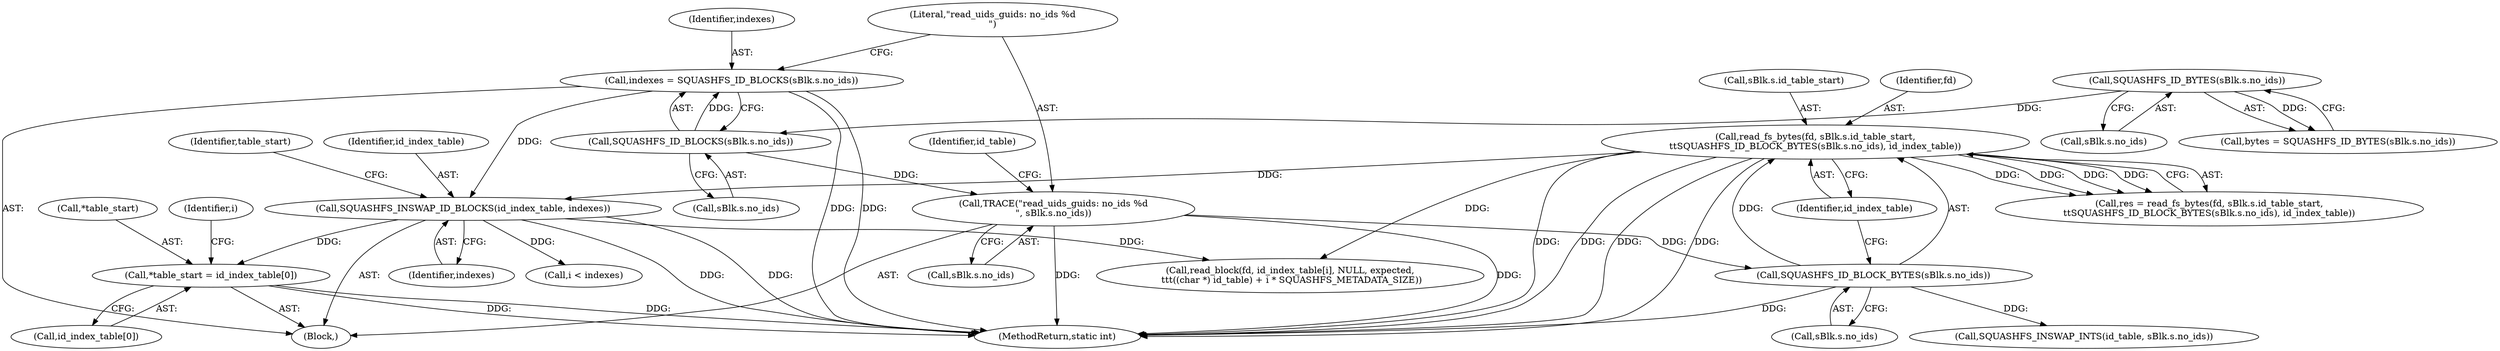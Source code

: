digraph "1_squashfs-tools_f95864afe8833fe3ad782d714b41378e860977b1_3@pointer" {
"1000173" [label="(Call,*table_start = id_index_table[0])"];
"1000170" [label="(Call,SQUASHFS_INSWAP_ID_BLOCKS(id_index_table, indexes))"];
"1000147" [label="(Call,read_fs_bytes(fd, sBlk.s.id_table_start,\n\t\tSQUASHFS_ID_BLOCK_BYTES(sBlk.s.no_ids), id_index_table))"];
"1000154" [label="(Call,SQUASHFS_ID_BLOCK_BYTES(sBlk.s.no_ids))"];
"1000125" [label="(Call,TRACE(\"read_uids_guids: no_ids %d\n\", sBlk.s.no_ids))"];
"1000118" [label="(Call,SQUASHFS_ID_BLOCKS(sBlk.s.no_ids))"];
"1000109" [label="(Call,SQUASHFS_ID_BYTES(sBlk.s.no_ids))"];
"1000116" [label="(Call,indexes = SQUASHFS_ID_BLOCKS(sBlk.s.no_ids))"];
"1000116" [label="(Call,indexes = SQUASHFS_ID_BLOCKS(sBlk.s.no_ids))"];
"1000206" [label="(Call,read_block(fd, id_index_table[i], NULL, expected,\n \t\t\t((char *) id_table) + i * SQUASHFS_METADATA_SIZE))"];
"1000109" [label="(Call,SQUASHFS_ID_BYTES(sBlk.s.no_ids))"];
"1000117" [label="(Identifier,indexes)"];
"1000125" [label="(Call,TRACE(\"read_uids_guids: no_ids %d\n\", sBlk.s.no_ids))"];
"1000145" [label="(Call,res = read_fs_bytes(fd, sBlk.s.id_table_start,\n\t\tSQUASHFS_ID_BLOCK_BYTES(sBlk.s.no_ids), id_index_table))"];
"1000170" [label="(Call,SQUASHFS_INSWAP_ID_BLOCKS(id_index_table, indexes))"];
"1000110" [label="(Call,sBlk.s.no_ids)"];
"1000127" [label="(Call,sBlk.s.no_ids)"];
"1000174" [label="(Call,*table_start)"];
"1000119" [label="(Call,sBlk.s.no_ids)"];
"1000133" [label="(Identifier,id_table)"];
"1000118" [label="(Call,SQUASHFS_ID_BLOCKS(sBlk.s.no_ids))"];
"1000173" [label="(Call,*table_start = id_index_table[0])"];
"1000147" [label="(Call,read_fs_bytes(fd, sBlk.s.id_table_start,\n\t\tSQUASHFS_ID_BLOCK_BYTES(sBlk.s.no_ids), id_index_table))"];
"1000176" [label="(Call,id_index_table[0])"];
"1000149" [label="(Call,sBlk.s.id_table_start)"];
"1000238" [label="(MethodReturn,static int)"];
"1000175" [label="(Identifier,table_start)"];
"1000172" [label="(Identifier,indexes)"];
"1000183" [label="(Call,i < indexes)"];
"1000107" [label="(Call,bytes = SQUASHFS_ID_BYTES(sBlk.s.no_ids))"];
"1000181" [label="(Identifier,i)"];
"1000148" [label="(Identifier,fd)"];
"1000171" [label="(Identifier,id_index_table)"];
"1000155" [label="(Call,sBlk.s.no_ids)"];
"1000103" [label="(Block,)"];
"1000160" [label="(Identifier,id_index_table)"];
"1000154" [label="(Call,SQUASHFS_ID_BLOCK_BYTES(sBlk.s.no_ids))"];
"1000126" [label="(Literal,\"read_uids_guids: no_ids %d\n\")"];
"1000229" [label="(Call,SQUASHFS_INSWAP_INTS(id_table, sBlk.s.no_ids))"];
"1000173" -> "1000103"  [label="AST: "];
"1000173" -> "1000176"  [label="CFG: "];
"1000174" -> "1000173"  [label="AST: "];
"1000176" -> "1000173"  [label="AST: "];
"1000181" -> "1000173"  [label="CFG: "];
"1000173" -> "1000238"  [label="DDG: "];
"1000173" -> "1000238"  [label="DDG: "];
"1000170" -> "1000173"  [label="DDG: "];
"1000170" -> "1000103"  [label="AST: "];
"1000170" -> "1000172"  [label="CFG: "];
"1000171" -> "1000170"  [label="AST: "];
"1000172" -> "1000170"  [label="AST: "];
"1000175" -> "1000170"  [label="CFG: "];
"1000170" -> "1000238"  [label="DDG: "];
"1000170" -> "1000238"  [label="DDG: "];
"1000147" -> "1000170"  [label="DDG: "];
"1000116" -> "1000170"  [label="DDG: "];
"1000170" -> "1000183"  [label="DDG: "];
"1000170" -> "1000206"  [label="DDG: "];
"1000147" -> "1000145"  [label="AST: "];
"1000147" -> "1000160"  [label="CFG: "];
"1000148" -> "1000147"  [label="AST: "];
"1000149" -> "1000147"  [label="AST: "];
"1000154" -> "1000147"  [label="AST: "];
"1000160" -> "1000147"  [label="AST: "];
"1000145" -> "1000147"  [label="CFG: "];
"1000147" -> "1000238"  [label="DDG: "];
"1000147" -> "1000238"  [label="DDG: "];
"1000147" -> "1000238"  [label="DDG: "];
"1000147" -> "1000238"  [label="DDG: "];
"1000147" -> "1000145"  [label="DDG: "];
"1000147" -> "1000145"  [label="DDG: "];
"1000147" -> "1000145"  [label="DDG: "];
"1000147" -> "1000145"  [label="DDG: "];
"1000154" -> "1000147"  [label="DDG: "];
"1000147" -> "1000206"  [label="DDG: "];
"1000154" -> "1000155"  [label="CFG: "];
"1000155" -> "1000154"  [label="AST: "];
"1000160" -> "1000154"  [label="CFG: "];
"1000154" -> "1000238"  [label="DDG: "];
"1000125" -> "1000154"  [label="DDG: "];
"1000154" -> "1000229"  [label="DDG: "];
"1000125" -> "1000103"  [label="AST: "];
"1000125" -> "1000127"  [label="CFG: "];
"1000126" -> "1000125"  [label="AST: "];
"1000127" -> "1000125"  [label="AST: "];
"1000133" -> "1000125"  [label="CFG: "];
"1000125" -> "1000238"  [label="DDG: "];
"1000125" -> "1000238"  [label="DDG: "];
"1000118" -> "1000125"  [label="DDG: "];
"1000118" -> "1000116"  [label="AST: "];
"1000118" -> "1000119"  [label="CFG: "];
"1000119" -> "1000118"  [label="AST: "];
"1000116" -> "1000118"  [label="CFG: "];
"1000118" -> "1000116"  [label="DDG: "];
"1000109" -> "1000118"  [label="DDG: "];
"1000109" -> "1000107"  [label="AST: "];
"1000109" -> "1000110"  [label="CFG: "];
"1000110" -> "1000109"  [label="AST: "];
"1000107" -> "1000109"  [label="CFG: "];
"1000109" -> "1000107"  [label="DDG: "];
"1000116" -> "1000103"  [label="AST: "];
"1000117" -> "1000116"  [label="AST: "];
"1000126" -> "1000116"  [label="CFG: "];
"1000116" -> "1000238"  [label="DDG: "];
"1000116" -> "1000238"  [label="DDG: "];
}
